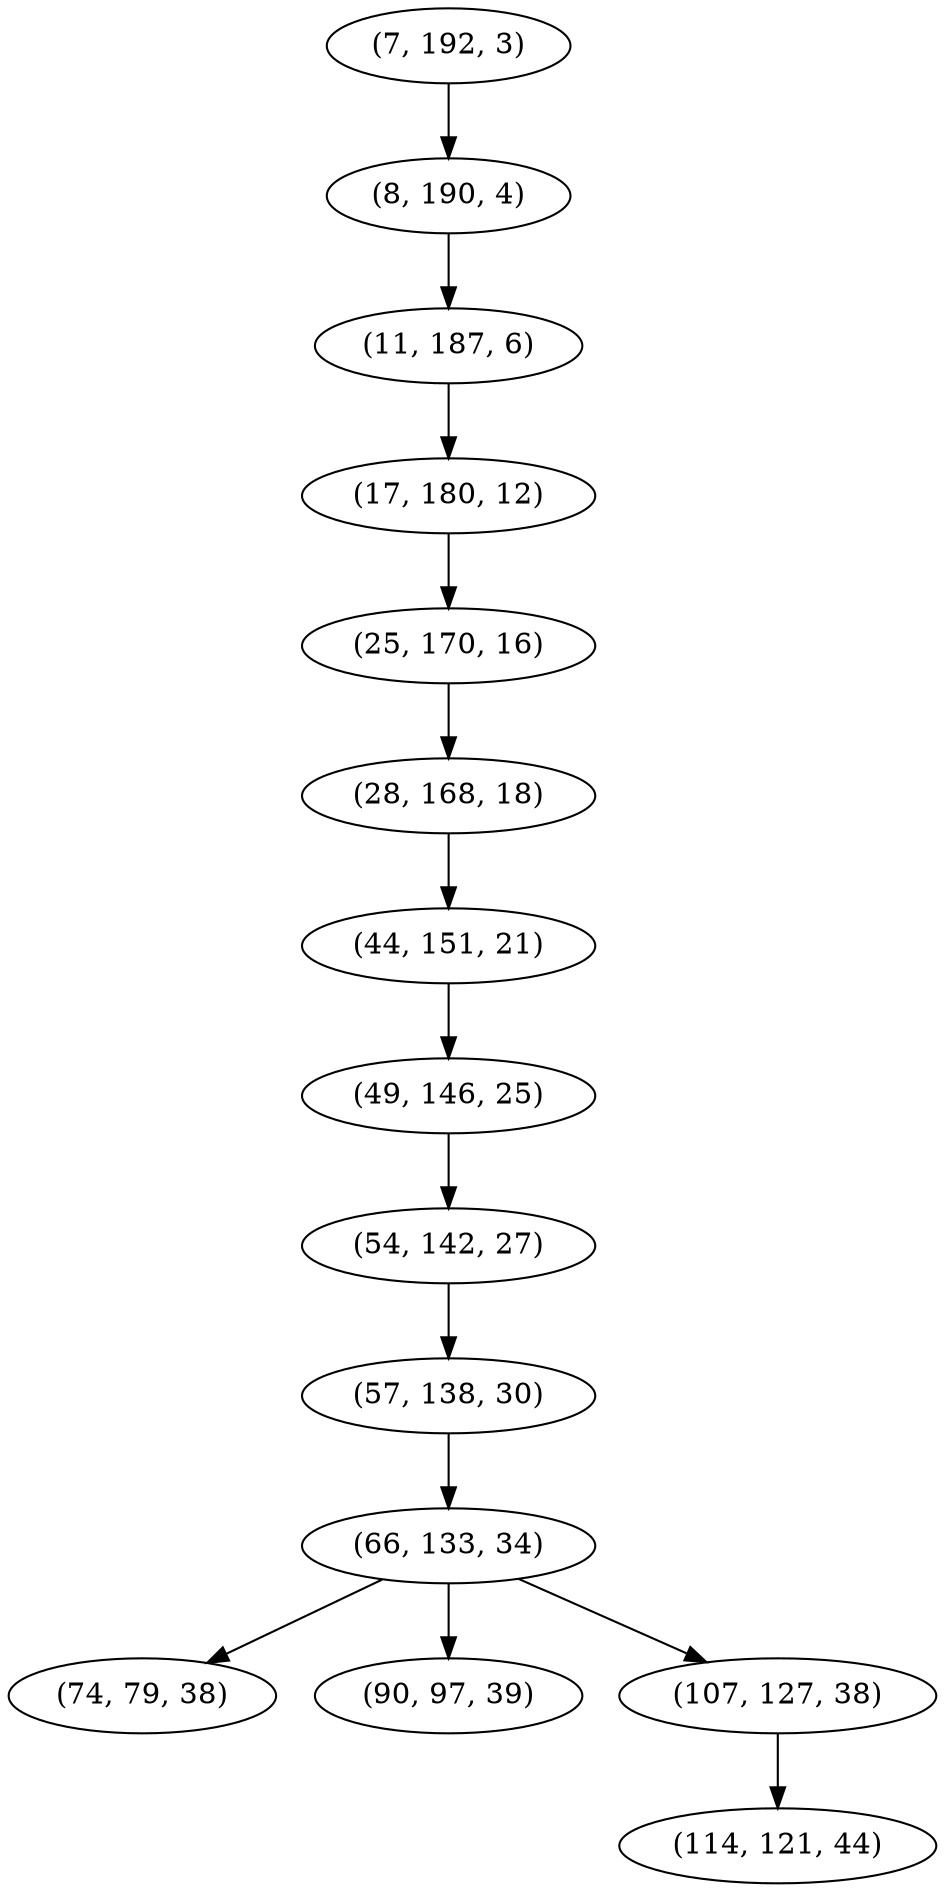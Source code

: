 digraph tree {
    "(7, 192, 3)";
    "(8, 190, 4)";
    "(11, 187, 6)";
    "(17, 180, 12)";
    "(25, 170, 16)";
    "(28, 168, 18)";
    "(44, 151, 21)";
    "(49, 146, 25)";
    "(54, 142, 27)";
    "(57, 138, 30)";
    "(66, 133, 34)";
    "(74, 79, 38)";
    "(90, 97, 39)";
    "(107, 127, 38)";
    "(114, 121, 44)";
    "(7, 192, 3)" -> "(8, 190, 4)";
    "(8, 190, 4)" -> "(11, 187, 6)";
    "(11, 187, 6)" -> "(17, 180, 12)";
    "(17, 180, 12)" -> "(25, 170, 16)";
    "(25, 170, 16)" -> "(28, 168, 18)";
    "(28, 168, 18)" -> "(44, 151, 21)";
    "(44, 151, 21)" -> "(49, 146, 25)";
    "(49, 146, 25)" -> "(54, 142, 27)";
    "(54, 142, 27)" -> "(57, 138, 30)";
    "(57, 138, 30)" -> "(66, 133, 34)";
    "(66, 133, 34)" -> "(74, 79, 38)";
    "(66, 133, 34)" -> "(90, 97, 39)";
    "(66, 133, 34)" -> "(107, 127, 38)";
    "(107, 127, 38)" -> "(114, 121, 44)";
}
